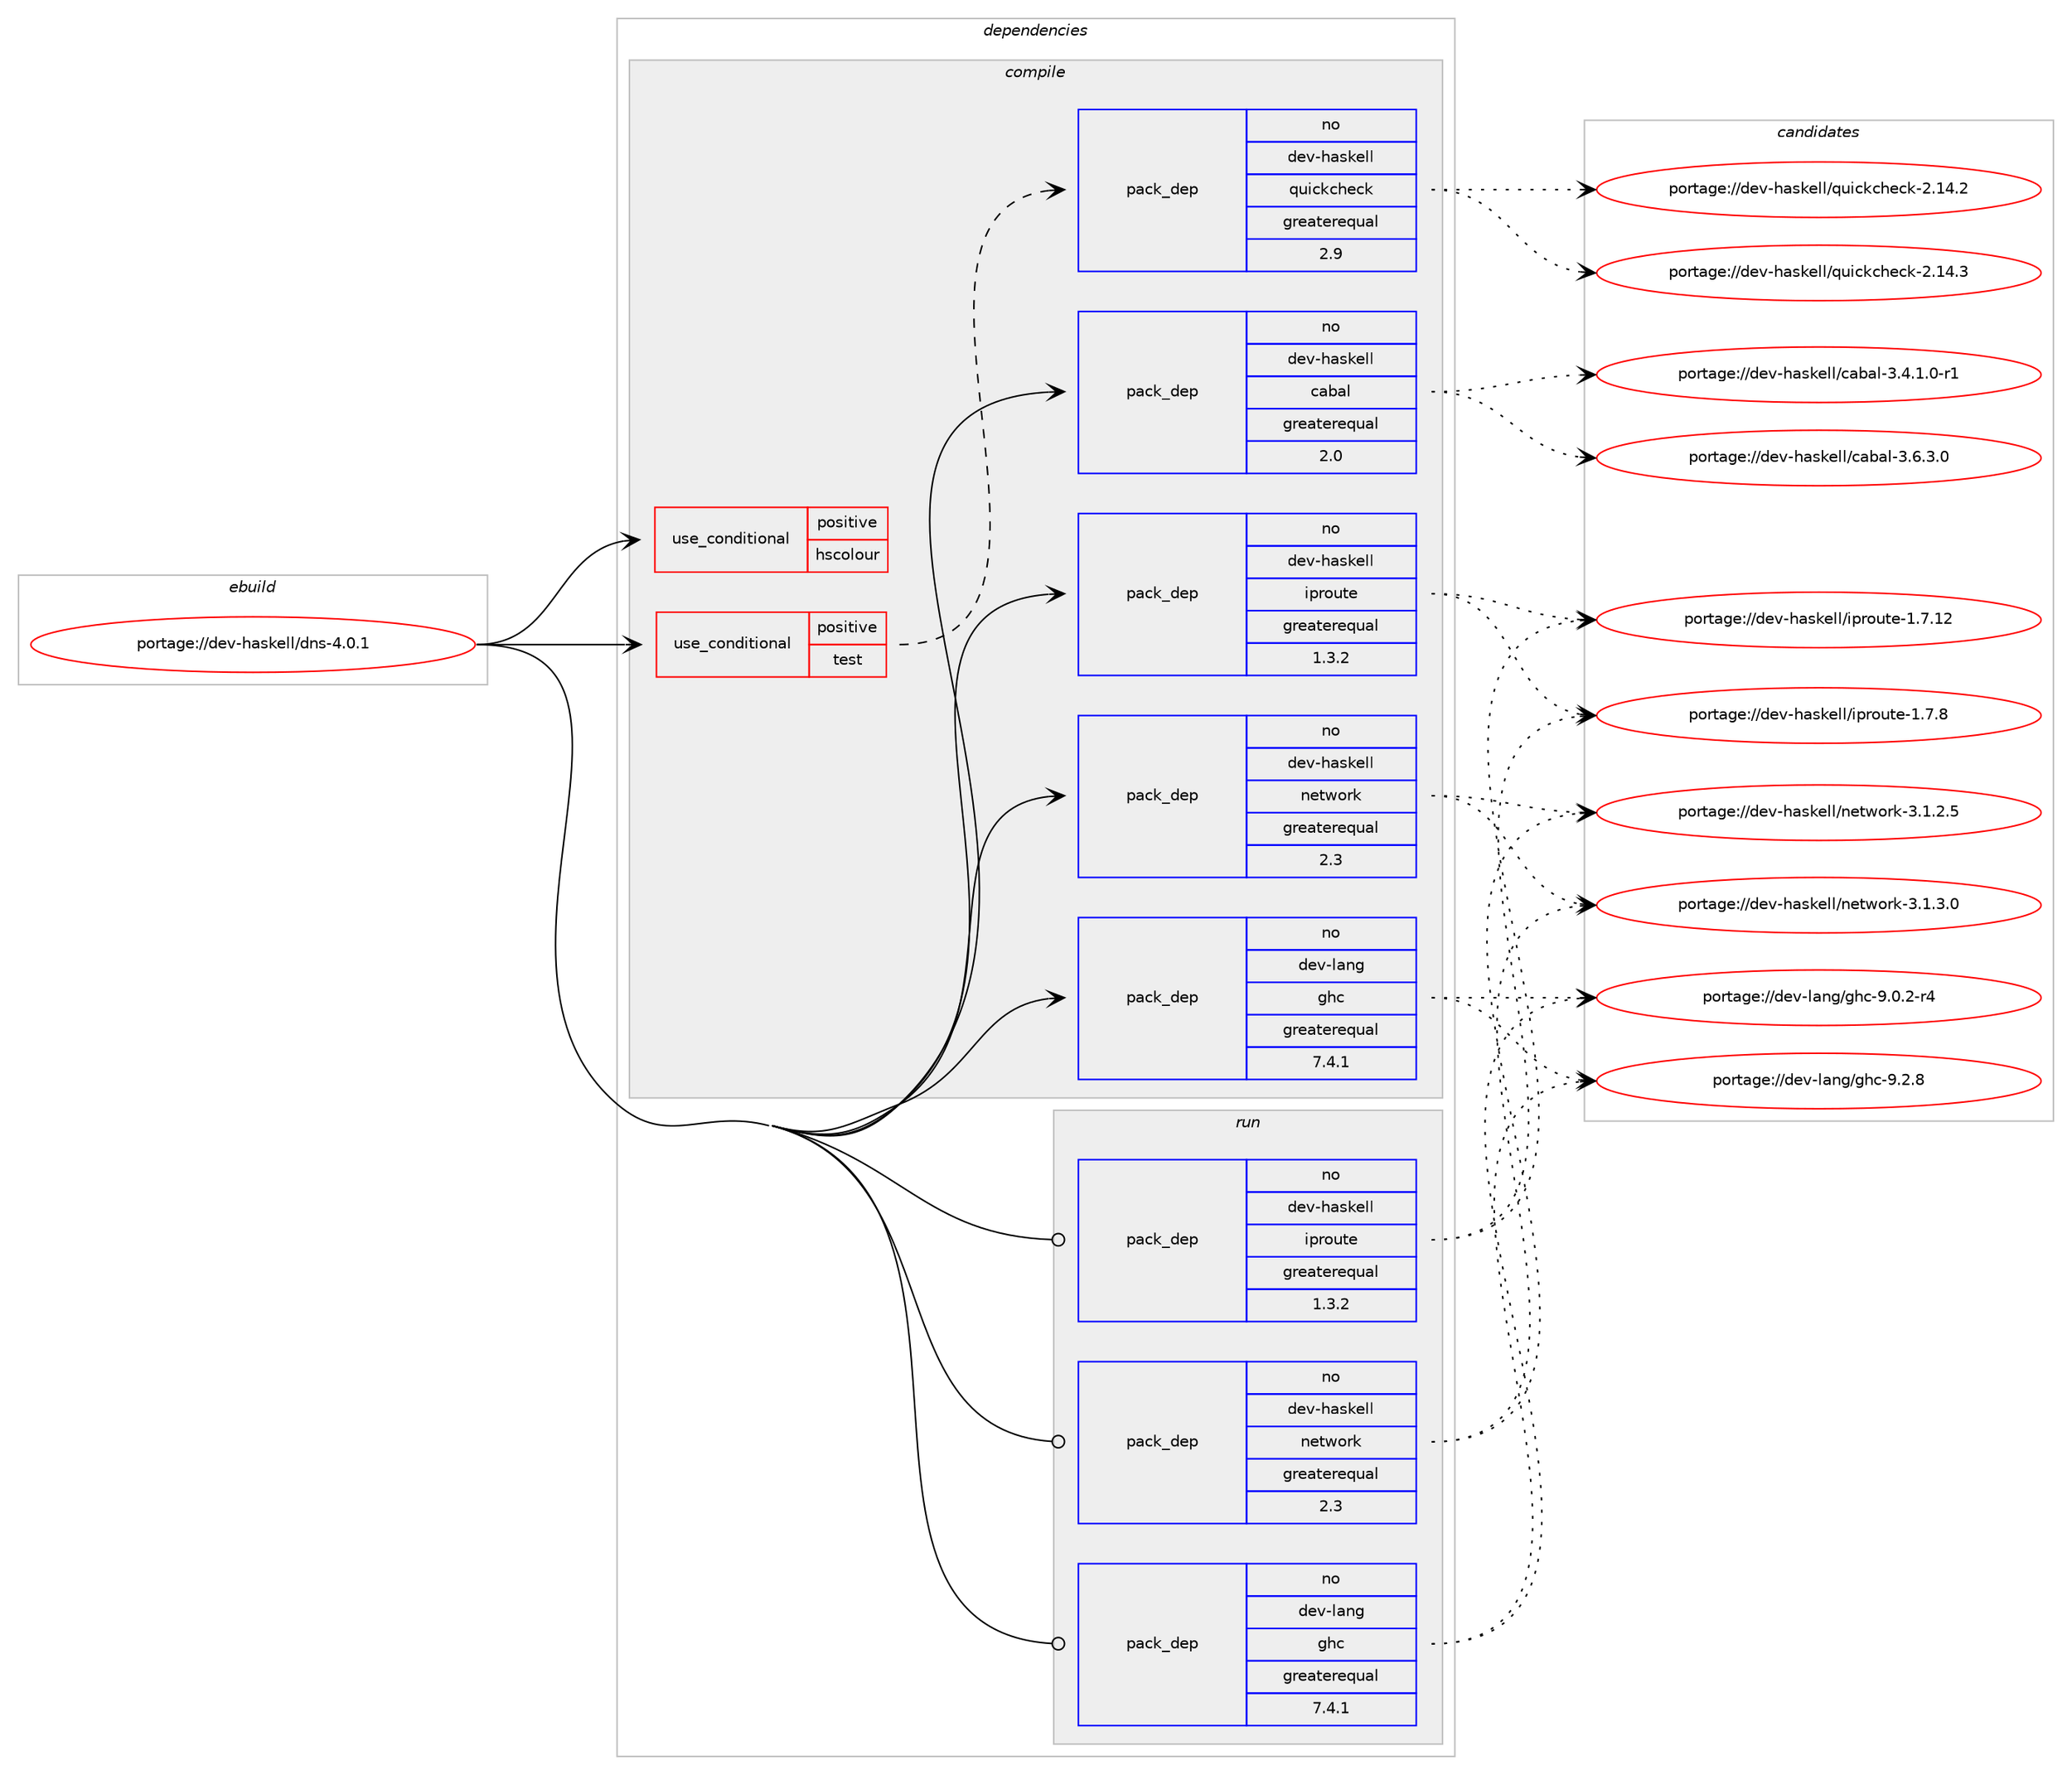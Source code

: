 digraph prolog {

# *************
# Graph options
# *************

newrank=true;
concentrate=true;
compound=true;
graph [rankdir=LR,fontname=Helvetica,fontsize=10,ranksep=1.5];#, ranksep=2.5, nodesep=0.2];
edge  [arrowhead=vee];
node  [fontname=Helvetica,fontsize=10];

# **********
# The ebuild
# **********

subgraph cluster_leftcol {
color=gray;
rank=same;
label=<<i>ebuild</i>>;
id [label="portage://dev-haskell/dns-4.0.1", color=red, width=4, href="../dev-haskell/dns-4.0.1.svg"];
}

# ****************
# The dependencies
# ****************

subgraph cluster_midcol {
color=gray;
label=<<i>dependencies</i>>;
subgraph cluster_compile {
fillcolor="#eeeeee";
style=filled;
label=<<i>compile</i>>;
subgraph cond19743 {
dependency36959 [label=<<TABLE BORDER="0" CELLBORDER="1" CELLSPACING="0" CELLPADDING="4"><TR><TD ROWSPAN="3" CELLPADDING="10">use_conditional</TD></TR><TR><TD>positive</TD></TR><TR><TD>hscolour</TD></TR></TABLE>>, shape=none, color=red];
# *** BEGIN UNKNOWN DEPENDENCY TYPE (TODO) ***
# dependency36959 -> package_dependency(portage://dev-haskell/dns-4.0.1,install,no,dev-haskell,hscolour,none,[,,],[],[])
# *** END UNKNOWN DEPENDENCY TYPE (TODO) ***

}
id:e -> dependency36959:w [weight=20,style="solid",arrowhead="vee"];
subgraph cond19744 {
dependency36960 [label=<<TABLE BORDER="0" CELLBORDER="1" CELLSPACING="0" CELLPADDING="4"><TR><TD ROWSPAN="3" CELLPADDING="10">use_conditional</TD></TR><TR><TD>positive</TD></TR><TR><TD>test</TD></TR></TABLE>>, shape=none, color=red];
# *** BEGIN UNKNOWN DEPENDENCY TYPE (TODO) ***
# dependency36960 -> package_dependency(portage://dev-haskell/dns-4.0.1,install,no,dev-haskell,doctest,none,[,,],[],[])
# *** END UNKNOWN DEPENDENCY TYPE (TODO) ***

# *** BEGIN UNKNOWN DEPENDENCY TYPE (TODO) ***
# dependency36960 -> package_dependency(portage://dev-haskell/dns-4.0.1,install,no,dev-haskell,hspec,none,[,,],[],[])
# *** END UNKNOWN DEPENDENCY TYPE (TODO) ***

subgraph pack16269 {
dependency36961 [label=<<TABLE BORDER="0" CELLBORDER="1" CELLSPACING="0" CELLPADDING="4" WIDTH="220"><TR><TD ROWSPAN="6" CELLPADDING="30">pack_dep</TD></TR><TR><TD WIDTH="110">no</TD></TR><TR><TD>dev-haskell</TD></TR><TR><TD>quickcheck</TD></TR><TR><TD>greaterequal</TD></TR><TR><TD>2.9</TD></TR></TABLE>>, shape=none, color=blue];
}
dependency36960:e -> dependency36961:w [weight=20,style="dashed",arrowhead="vee"];
# *** BEGIN UNKNOWN DEPENDENCY TYPE (TODO) ***
# dependency36960 -> package_dependency(portage://dev-haskell/dns-4.0.1,install,no,dev-haskell,word8,none,[,,],[],[])
# *** END UNKNOWN DEPENDENCY TYPE (TODO) ***

}
id:e -> dependency36960:w [weight=20,style="solid",arrowhead="vee"];
# *** BEGIN UNKNOWN DEPENDENCY TYPE (TODO) ***
# id -> package_dependency(portage://dev-haskell/dns-4.0.1,install,no,dev-haskell,async,none,[,,],any_same_slot,[use(optenable(profile),none)])
# *** END UNKNOWN DEPENDENCY TYPE (TODO) ***

# *** BEGIN UNKNOWN DEPENDENCY TYPE (TODO) ***
# id -> package_dependency(portage://dev-haskell/dns-4.0.1,install,no,dev-haskell,attoparsec,none,[,,],any_same_slot,[use(optenable(profile),none)])
# *** END UNKNOWN DEPENDENCY TYPE (TODO) ***

# *** BEGIN UNKNOWN DEPENDENCY TYPE (TODO) ***
# id -> package_dependency(portage://dev-haskell/dns-4.0.1,install,no,dev-haskell,auto-update,none,[,,],any_same_slot,[use(optenable(profile),none)])
# *** END UNKNOWN DEPENDENCY TYPE (TODO) ***

# *** BEGIN UNKNOWN DEPENDENCY TYPE (TODO) ***
# id -> package_dependency(portage://dev-haskell/dns-4.0.1,install,no,dev-haskell,base16-bytestring,none,[,,],any_same_slot,[use(optenable(profile),none)])
# *** END UNKNOWN DEPENDENCY TYPE (TODO) ***

# *** BEGIN UNKNOWN DEPENDENCY TYPE (TODO) ***
# id -> package_dependency(portage://dev-haskell/dns-4.0.1,install,no,dev-haskell,base64-bytestring,none,[,,],any_same_slot,[use(optenable(profile),none)])
# *** END UNKNOWN DEPENDENCY TYPE (TODO) ***

subgraph pack16270 {
dependency36962 [label=<<TABLE BORDER="0" CELLBORDER="1" CELLSPACING="0" CELLPADDING="4" WIDTH="220"><TR><TD ROWSPAN="6" CELLPADDING="30">pack_dep</TD></TR><TR><TD WIDTH="110">no</TD></TR><TR><TD>dev-haskell</TD></TR><TR><TD>cabal</TD></TR><TR><TD>greaterequal</TD></TR><TR><TD>2.0</TD></TR></TABLE>>, shape=none, color=blue];
}
id:e -> dependency36962:w [weight=20,style="solid",arrowhead="vee"];
# *** BEGIN UNKNOWN DEPENDENCY TYPE (TODO) ***
# id -> package_dependency(portage://dev-haskell/dns-4.0.1,install,no,dev-haskell,cryptonite,none,[,,],any_same_slot,[use(optenable(profile),none)])
# *** END UNKNOWN DEPENDENCY TYPE (TODO) ***

# *** BEGIN UNKNOWN DEPENDENCY TYPE (TODO) ***
# id -> package_dependency(portage://dev-haskell/dns-4.0.1,install,no,dev-haskell,hourglass,none,[,,],any_same_slot,[use(optenable(profile),none)])
# *** END UNKNOWN DEPENDENCY TYPE (TODO) ***

subgraph pack16271 {
dependency36963 [label=<<TABLE BORDER="0" CELLBORDER="1" CELLSPACING="0" CELLPADDING="4" WIDTH="220"><TR><TD ROWSPAN="6" CELLPADDING="30">pack_dep</TD></TR><TR><TD WIDTH="110">no</TD></TR><TR><TD>dev-haskell</TD></TR><TR><TD>iproute</TD></TR><TR><TD>greaterequal</TD></TR><TR><TD>1.3.2</TD></TR></TABLE>>, shape=none, color=blue];
}
id:e -> dependency36963:w [weight=20,style="solid",arrowhead="vee"];
# *** BEGIN UNKNOWN DEPENDENCY TYPE (TODO) ***
# id -> package_dependency(portage://dev-haskell/dns-4.0.1,install,no,dev-haskell,mtl,none,[,,],any_same_slot,[use(optenable(profile),none)])
# *** END UNKNOWN DEPENDENCY TYPE (TODO) ***

subgraph pack16272 {
dependency36964 [label=<<TABLE BORDER="0" CELLBORDER="1" CELLSPACING="0" CELLPADDING="4" WIDTH="220"><TR><TD ROWSPAN="6" CELLPADDING="30">pack_dep</TD></TR><TR><TD WIDTH="110">no</TD></TR><TR><TD>dev-haskell</TD></TR><TR><TD>network</TD></TR><TR><TD>greaterequal</TD></TR><TR><TD>2.3</TD></TR></TABLE>>, shape=none, color=blue];
}
id:e -> dependency36964:w [weight=20,style="solid",arrowhead="vee"];
# *** BEGIN UNKNOWN DEPENDENCY TYPE (TODO) ***
# id -> package_dependency(portage://dev-haskell/dns-4.0.1,install,no,dev-haskell,psqueues,none,[,,],any_same_slot,[use(optenable(profile),none)])
# *** END UNKNOWN DEPENDENCY TYPE (TODO) ***

subgraph pack16273 {
dependency36965 [label=<<TABLE BORDER="0" CELLBORDER="1" CELLSPACING="0" CELLPADDING="4" WIDTH="220"><TR><TD ROWSPAN="6" CELLPADDING="30">pack_dep</TD></TR><TR><TD WIDTH="110">no</TD></TR><TR><TD>dev-lang</TD></TR><TR><TD>ghc</TD></TR><TR><TD>greaterequal</TD></TR><TR><TD>7.4.1</TD></TR></TABLE>>, shape=none, color=blue];
}
id:e -> dependency36965:w [weight=20,style="solid",arrowhead="vee"];
}
subgraph cluster_compileandrun {
fillcolor="#eeeeee";
style=filled;
label=<<i>compile and run</i>>;
}
subgraph cluster_run {
fillcolor="#eeeeee";
style=filled;
label=<<i>run</i>>;
# *** BEGIN UNKNOWN DEPENDENCY TYPE (TODO) ***
# id -> package_dependency(portage://dev-haskell/dns-4.0.1,run,no,dev-haskell,async,none,[,,],any_same_slot,[use(optenable(profile),none)])
# *** END UNKNOWN DEPENDENCY TYPE (TODO) ***

# *** BEGIN UNKNOWN DEPENDENCY TYPE (TODO) ***
# id -> package_dependency(portage://dev-haskell/dns-4.0.1,run,no,dev-haskell,attoparsec,none,[,,],any_same_slot,[use(optenable(profile),none)])
# *** END UNKNOWN DEPENDENCY TYPE (TODO) ***

# *** BEGIN UNKNOWN DEPENDENCY TYPE (TODO) ***
# id -> package_dependency(portage://dev-haskell/dns-4.0.1,run,no,dev-haskell,auto-update,none,[,,],any_same_slot,[use(optenable(profile),none)])
# *** END UNKNOWN DEPENDENCY TYPE (TODO) ***

# *** BEGIN UNKNOWN DEPENDENCY TYPE (TODO) ***
# id -> package_dependency(portage://dev-haskell/dns-4.0.1,run,no,dev-haskell,base16-bytestring,none,[,,],any_same_slot,[use(optenable(profile),none)])
# *** END UNKNOWN DEPENDENCY TYPE (TODO) ***

# *** BEGIN UNKNOWN DEPENDENCY TYPE (TODO) ***
# id -> package_dependency(portage://dev-haskell/dns-4.0.1,run,no,dev-haskell,base64-bytestring,none,[,,],any_same_slot,[use(optenable(profile),none)])
# *** END UNKNOWN DEPENDENCY TYPE (TODO) ***

# *** BEGIN UNKNOWN DEPENDENCY TYPE (TODO) ***
# id -> package_dependency(portage://dev-haskell/dns-4.0.1,run,no,dev-haskell,cryptonite,none,[,,],any_same_slot,[use(optenable(profile),none)])
# *** END UNKNOWN DEPENDENCY TYPE (TODO) ***

# *** BEGIN UNKNOWN DEPENDENCY TYPE (TODO) ***
# id -> package_dependency(portage://dev-haskell/dns-4.0.1,run,no,dev-haskell,hourglass,none,[,,],any_same_slot,[use(optenable(profile),none)])
# *** END UNKNOWN DEPENDENCY TYPE (TODO) ***

subgraph pack16274 {
dependency36966 [label=<<TABLE BORDER="0" CELLBORDER="1" CELLSPACING="0" CELLPADDING="4" WIDTH="220"><TR><TD ROWSPAN="6" CELLPADDING="30">pack_dep</TD></TR><TR><TD WIDTH="110">no</TD></TR><TR><TD>dev-haskell</TD></TR><TR><TD>iproute</TD></TR><TR><TD>greaterequal</TD></TR><TR><TD>1.3.2</TD></TR></TABLE>>, shape=none, color=blue];
}
id:e -> dependency36966:w [weight=20,style="solid",arrowhead="odot"];
# *** BEGIN UNKNOWN DEPENDENCY TYPE (TODO) ***
# id -> package_dependency(portage://dev-haskell/dns-4.0.1,run,no,dev-haskell,mtl,none,[,,],any_same_slot,[use(optenable(profile),none)])
# *** END UNKNOWN DEPENDENCY TYPE (TODO) ***

subgraph pack16275 {
dependency36967 [label=<<TABLE BORDER="0" CELLBORDER="1" CELLSPACING="0" CELLPADDING="4" WIDTH="220"><TR><TD ROWSPAN="6" CELLPADDING="30">pack_dep</TD></TR><TR><TD WIDTH="110">no</TD></TR><TR><TD>dev-haskell</TD></TR><TR><TD>network</TD></TR><TR><TD>greaterequal</TD></TR><TR><TD>2.3</TD></TR></TABLE>>, shape=none, color=blue];
}
id:e -> dependency36967:w [weight=20,style="solid",arrowhead="odot"];
# *** BEGIN UNKNOWN DEPENDENCY TYPE (TODO) ***
# id -> package_dependency(portage://dev-haskell/dns-4.0.1,run,no,dev-haskell,psqueues,none,[,,],any_same_slot,[use(optenable(profile),none)])
# *** END UNKNOWN DEPENDENCY TYPE (TODO) ***

subgraph pack16276 {
dependency36968 [label=<<TABLE BORDER="0" CELLBORDER="1" CELLSPACING="0" CELLPADDING="4" WIDTH="220"><TR><TD ROWSPAN="6" CELLPADDING="30">pack_dep</TD></TR><TR><TD WIDTH="110">no</TD></TR><TR><TD>dev-lang</TD></TR><TR><TD>ghc</TD></TR><TR><TD>greaterequal</TD></TR><TR><TD>7.4.1</TD></TR></TABLE>>, shape=none, color=blue];
}
id:e -> dependency36968:w [weight=20,style="solid",arrowhead="odot"];
# *** BEGIN UNKNOWN DEPENDENCY TYPE (TODO) ***
# id -> package_dependency(portage://dev-haskell/dns-4.0.1,run,no,dev-lang,ghc,none,[,,],any_same_slot,[use(optenable(profile),none)])
# *** END UNKNOWN DEPENDENCY TYPE (TODO) ***

}
}

# **************
# The candidates
# **************

subgraph cluster_choices {
rank=same;
color=gray;
label=<<i>candidates</i>>;

subgraph choice16269 {
color=black;
nodesep=1;
choice10010111845104971151071011081084711311710599107991041019910745504649524650 [label="portage://dev-haskell/quickcheck-2.14.2", color=red, width=4,href="../dev-haskell/quickcheck-2.14.2.svg"];
choice10010111845104971151071011081084711311710599107991041019910745504649524651 [label="portage://dev-haskell/quickcheck-2.14.3", color=red, width=4,href="../dev-haskell/quickcheck-2.14.3.svg"];
dependency36961:e -> choice10010111845104971151071011081084711311710599107991041019910745504649524650:w [style=dotted,weight="100"];
dependency36961:e -> choice10010111845104971151071011081084711311710599107991041019910745504649524651:w [style=dotted,weight="100"];
}
subgraph choice16270 {
color=black;
nodesep=1;
choice1001011184510497115107101108108479997989710845514652464946484511449 [label="portage://dev-haskell/cabal-3.4.1.0-r1", color=red, width=4,href="../dev-haskell/cabal-3.4.1.0-r1.svg"];
choice100101118451049711510710110810847999798971084551465446514648 [label="portage://dev-haskell/cabal-3.6.3.0", color=red, width=4,href="../dev-haskell/cabal-3.6.3.0.svg"];
dependency36962:e -> choice1001011184510497115107101108108479997989710845514652464946484511449:w [style=dotted,weight="100"];
dependency36962:e -> choice100101118451049711510710110810847999798971084551465446514648:w [style=dotted,weight="100"];
}
subgraph choice16271 {
color=black;
nodesep=1;
choice10010111845104971151071011081084710511211411111711610145494655464950 [label="portage://dev-haskell/iproute-1.7.12", color=red, width=4,href="../dev-haskell/iproute-1.7.12.svg"];
choice100101118451049711510710110810847105112114111117116101454946554656 [label="portage://dev-haskell/iproute-1.7.8", color=red, width=4,href="../dev-haskell/iproute-1.7.8.svg"];
dependency36963:e -> choice10010111845104971151071011081084710511211411111711610145494655464950:w [style=dotted,weight="100"];
dependency36963:e -> choice100101118451049711510710110810847105112114111117116101454946554656:w [style=dotted,weight="100"];
}
subgraph choice16272 {
color=black;
nodesep=1;
choice1001011184510497115107101108108471101011161191111141074551464946504653 [label="portage://dev-haskell/network-3.1.2.5", color=red, width=4,href="../dev-haskell/network-3.1.2.5.svg"];
choice1001011184510497115107101108108471101011161191111141074551464946514648 [label="portage://dev-haskell/network-3.1.3.0", color=red, width=4,href="../dev-haskell/network-3.1.3.0.svg"];
dependency36964:e -> choice1001011184510497115107101108108471101011161191111141074551464946504653:w [style=dotted,weight="100"];
dependency36964:e -> choice1001011184510497115107101108108471101011161191111141074551464946514648:w [style=dotted,weight="100"];
}
subgraph choice16273 {
color=black;
nodesep=1;
choice100101118451089711010347103104994557464846504511452 [label="portage://dev-lang/ghc-9.0.2-r4", color=red, width=4,href="../dev-lang/ghc-9.0.2-r4.svg"];
choice10010111845108971101034710310499455746504656 [label="portage://dev-lang/ghc-9.2.8", color=red, width=4,href="../dev-lang/ghc-9.2.8.svg"];
dependency36965:e -> choice100101118451089711010347103104994557464846504511452:w [style=dotted,weight="100"];
dependency36965:e -> choice10010111845108971101034710310499455746504656:w [style=dotted,weight="100"];
}
subgraph choice16274 {
color=black;
nodesep=1;
choice10010111845104971151071011081084710511211411111711610145494655464950 [label="portage://dev-haskell/iproute-1.7.12", color=red, width=4,href="../dev-haskell/iproute-1.7.12.svg"];
choice100101118451049711510710110810847105112114111117116101454946554656 [label="portage://dev-haskell/iproute-1.7.8", color=red, width=4,href="../dev-haskell/iproute-1.7.8.svg"];
dependency36966:e -> choice10010111845104971151071011081084710511211411111711610145494655464950:w [style=dotted,weight="100"];
dependency36966:e -> choice100101118451049711510710110810847105112114111117116101454946554656:w [style=dotted,weight="100"];
}
subgraph choice16275 {
color=black;
nodesep=1;
choice1001011184510497115107101108108471101011161191111141074551464946504653 [label="portage://dev-haskell/network-3.1.2.5", color=red, width=4,href="../dev-haskell/network-3.1.2.5.svg"];
choice1001011184510497115107101108108471101011161191111141074551464946514648 [label="portage://dev-haskell/network-3.1.3.0", color=red, width=4,href="../dev-haskell/network-3.1.3.0.svg"];
dependency36967:e -> choice1001011184510497115107101108108471101011161191111141074551464946504653:w [style=dotted,weight="100"];
dependency36967:e -> choice1001011184510497115107101108108471101011161191111141074551464946514648:w [style=dotted,weight="100"];
}
subgraph choice16276 {
color=black;
nodesep=1;
choice100101118451089711010347103104994557464846504511452 [label="portage://dev-lang/ghc-9.0.2-r4", color=red, width=4,href="../dev-lang/ghc-9.0.2-r4.svg"];
choice10010111845108971101034710310499455746504656 [label="portage://dev-lang/ghc-9.2.8", color=red, width=4,href="../dev-lang/ghc-9.2.8.svg"];
dependency36968:e -> choice100101118451089711010347103104994557464846504511452:w [style=dotted,weight="100"];
dependency36968:e -> choice10010111845108971101034710310499455746504656:w [style=dotted,weight="100"];
}
}

}
